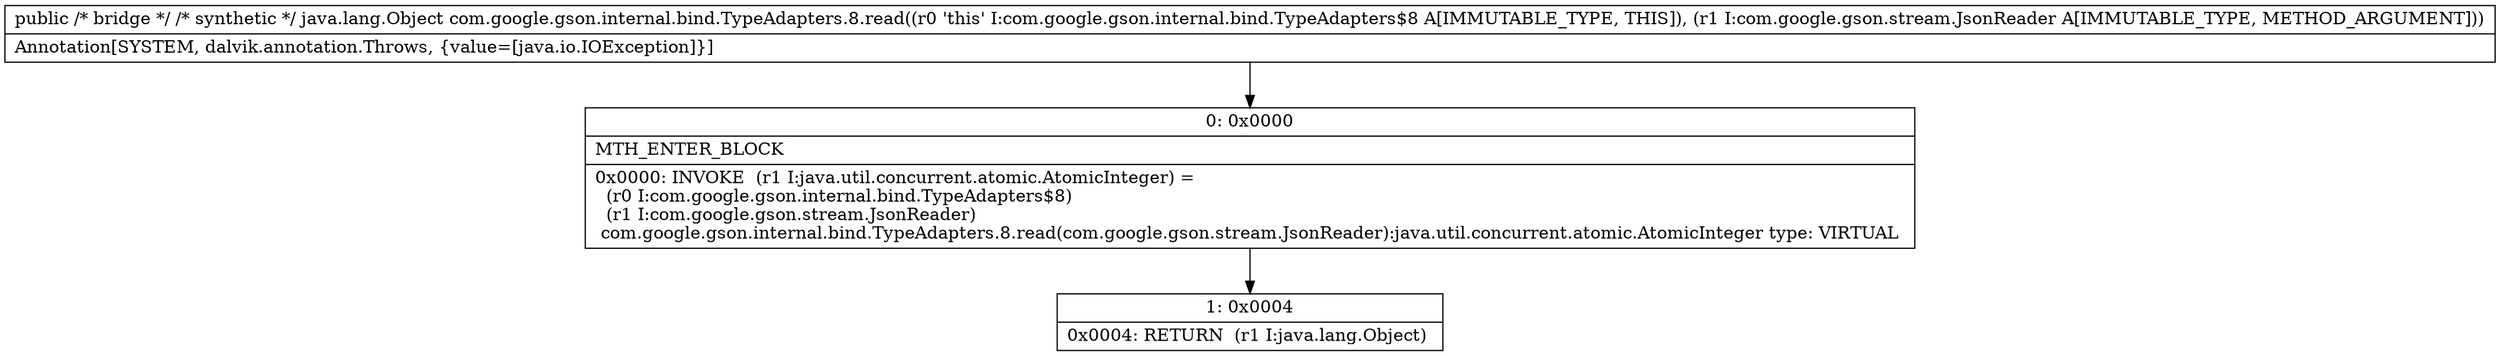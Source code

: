 digraph "CFG forcom.google.gson.internal.bind.TypeAdapters.8.read(Lcom\/google\/gson\/stream\/JsonReader;)Ljava\/lang\/Object;" {
Node_0 [shape=record,label="{0\:\ 0x0000|MTH_ENTER_BLOCK\l|0x0000: INVOKE  (r1 I:java.util.concurrent.atomic.AtomicInteger) = \l  (r0 I:com.google.gson.internal.bind.TypeAdapters$8)\l  (r1 I:com.google.gson.stream.JsonReader)\l com.google.gson.internal.bind.TypeAdapters.8.read(com.google.gson.stream.JsonReader):java.util.concurrent.atomic.AtomicInteger type: VIRTUAL \l}"];
Node_1 [shape=record,label="{1\:\ 0x0004|0x0004: RETURN  (r1 I:java.lang.Object) \l}"];
MethodNode[shape=record,label="{public \/* bridge *\/ \/* synthetic *\/ java.lang.Object com.google.gson.internal.bind.TypeAdapters.8.read((r0 'this' I:com.google.gson.internal.bind.TypeAdapters$8 A[IMMUTABLE_TYPE, THIS]), (r1 I:com.google.gson.stream.JsonReader A[IMMUTABLE_TYPE, METHOD_ARGUMENT]))  | Annotation[SYSTEM, dalvik.annotation.Throws, \{value=[java.io.IOException]\}]\l}"];
MethodNode -> Node_0;
Node_0 -> Node_1;
}

